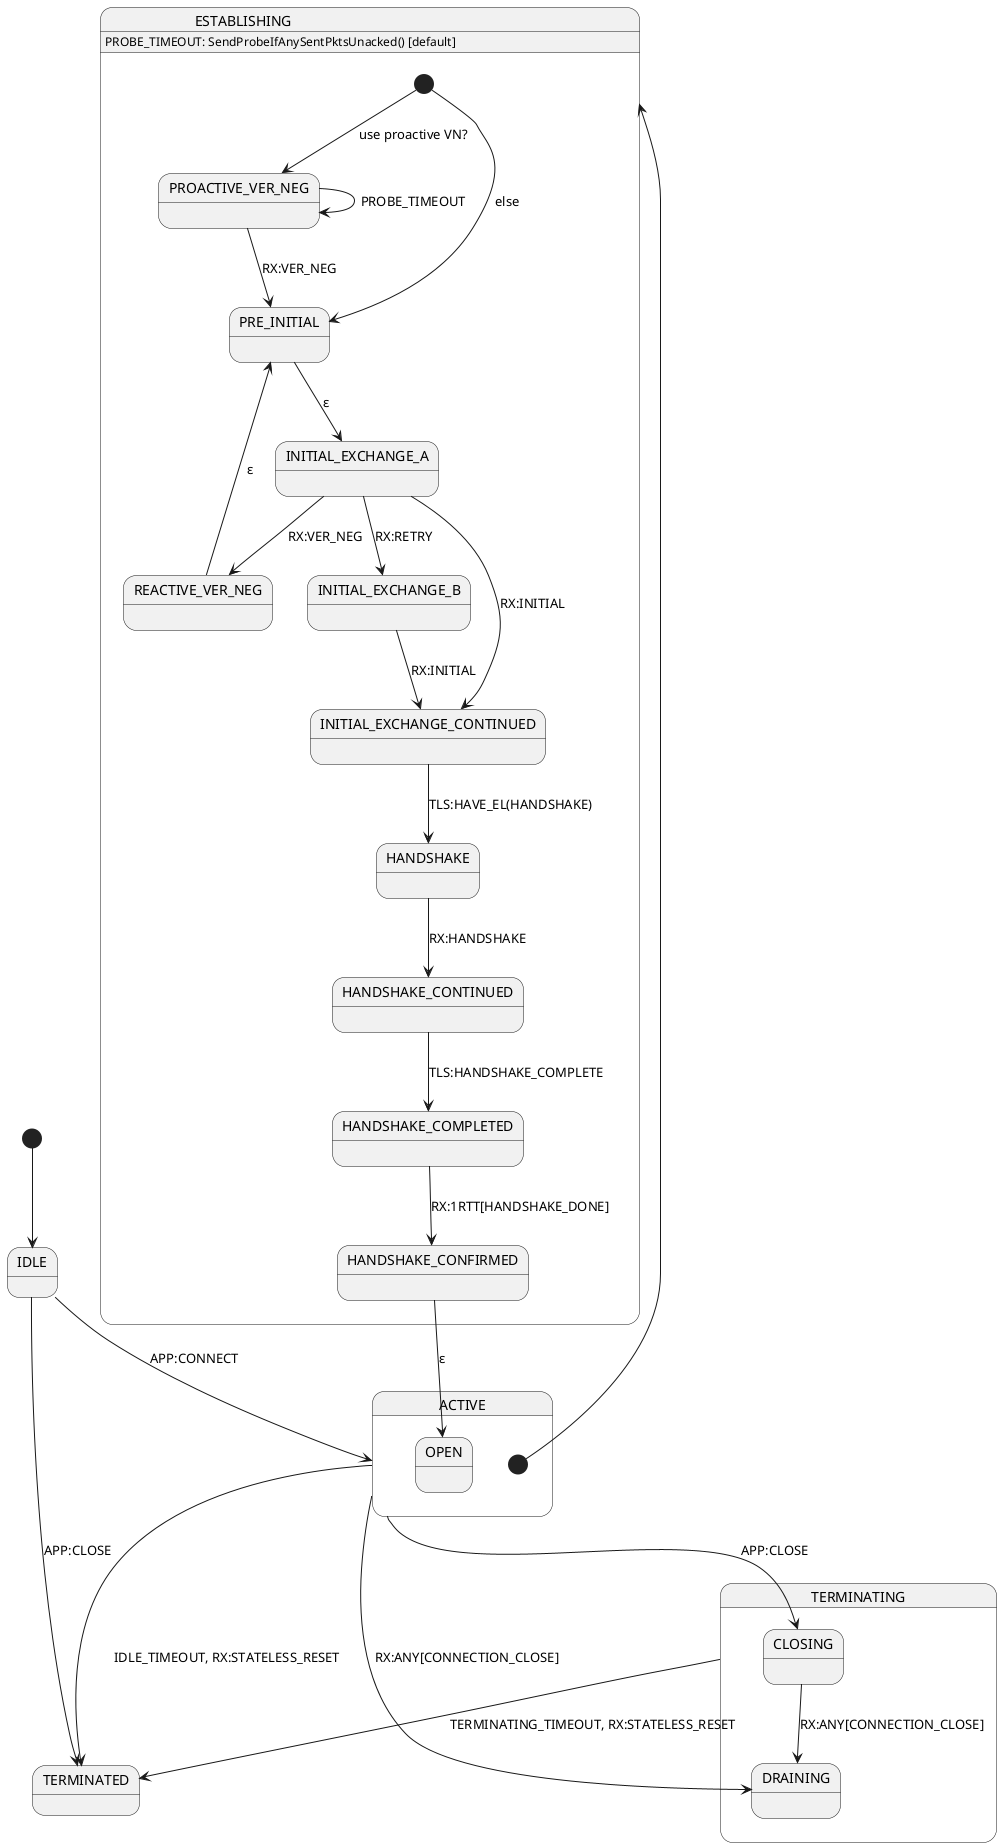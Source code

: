 @startuml

[*] --> IDLE

ESTABLISHING : PROBE_TIMEOUT: SendProbeIfAnySentPktsUnacked() [default]

state ACTIVE {
    state ESTABLISHING {
        PROACTIVE_VER_NEG :
        PRE_INITIAL :
        INITIAL_EXCHANGE_A :
        REACTIVE_VER_NEG :
        INITIAL_EXCHANGE_B :
        INITIAL_EXCHANGE_CONTINUED :
        HANDSHAKE :
        HANDSHAKE_CONTINUED :
        HANDSHAKE_COMPLETED :
        HANDSHAKE_CONFIRMED :

        [*] --> PROACTIVE_VER_NEG : use proactive VN?
        [*] --> PRE_INITIAL : else
        PROACTIVE_VER_NEG --> PRE_INITIAL : RX:VER_NEG
        PROACTIVE_VER_NEG --> PROACTIVE_VER_NEG : PROBE_TIMEOUT
        PRE_INITIAL --> INITIAL_EXCHANGE_A : ε
        INITIAL_EXCHANGE_A --> INITIAL_EXCHANGE_B : RX:RETRY
        INITIAL_EXCHANGE_A --> INITIAL_EXCHANGE_CONTINUED : RX:INITIAL
        INITIAL_EXCHANGE_A --> REACTIVE_VER_NEG : RX:VER_NEG

        REACTIVE_VER_NEG --> PRE_INITIAL : ε

        INITIAL_EXCHANGE_B --> INITIAL_EXCHANGE_CONTINUED : RX:INITIAL
        INITIAL_EXCHANGE_CONTINUED --> HANDSHAKE : TLS:HAVE_EL(HANDSHAKE)

        HANDSHAKE --> HANDSHAKE_CONTINUED : RX:HANDSHAKE
        HANDSHAKE_CONTINUED --> HANDSHAKE_COMPLETED : TLS:HANDSHAKE_COMPLETE
        HANDSHAKE_COMPLETED --> HANDSHAKE_CONFIRMED : RX:1RTT[HANDSHAKE_DONE]
    }
    OPEN :
    [*] --> ESTABLISHING
}

state TERMINATING {
    CLOSING :
    DRAINING :
    CLOSING --> DRAINING : RX:ANY[CONNECTION_CLOSE]
}

HANDSHAKE_CONFIRMED --> OPEN : ε

IDLE --> ACTIVE : APP:CONNECT

IDLE --> TERMINATED : APP:CLOSE
TERMINATING --> TERMINATED : TERMINATING_TIMEOUT, RX:STATELESS_RESET

ACTIVE --> CLOSING : APP:CLOSE
ACTIVE --> DRAINING : RX:ANY[CONNECTION_CLOSE]
ACTIVE --> TERMINATED : IDLE_TIMEOUT, RX:STATELESS_RESET

@enduml
